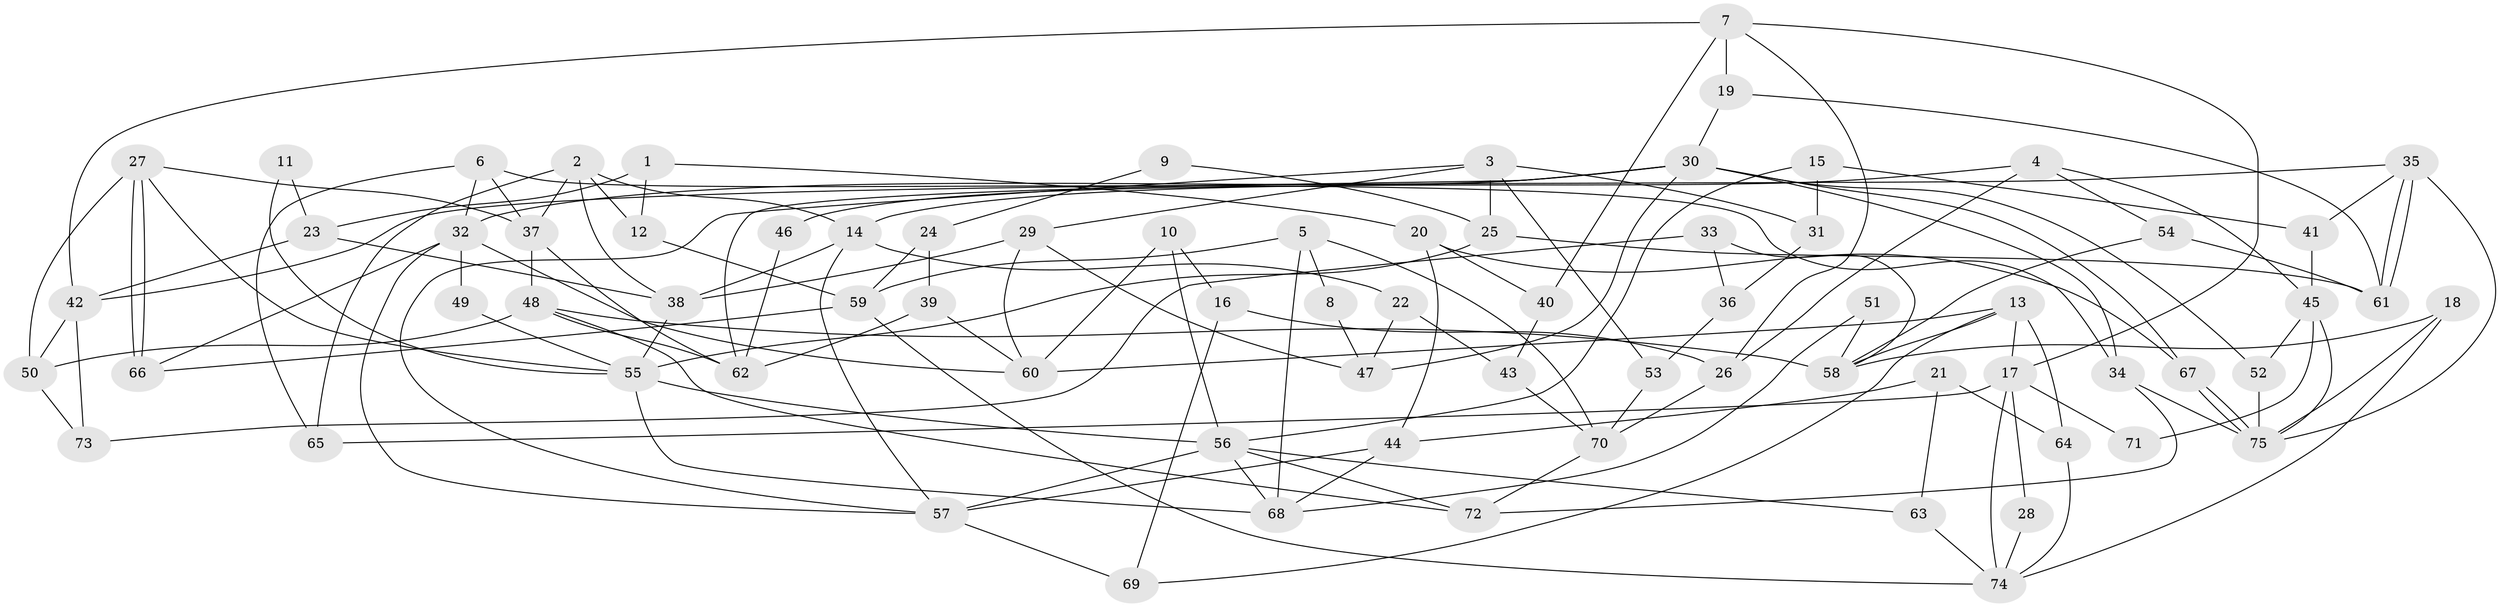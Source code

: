 // coarse degree distribution, {3: 0.1702127659574468, 6: 0.1276595744680851, 5: 0.2127659574468085, 7: 0.19148936170212766, 2: 0.0851063829787234, 4: 0.1276595744680851, 8: 0.06382978723404255, 1: 0.02127659574468085}
// Generated by graph-tools (version 1.1) at 2025/24/03/03/25 07:24:03]
// undirected, 75 vertices, 150 edges
graph export_dot {
graph [start="1"]
  node [color=gray90,style=filled];
  1;
  2;
  3;
  4;
  5;
  6;
  7;
  8;
  9;
  10;
  11;
  12;
  13;
  14;
  15;
  16;
  17;
  18;
  19;
  20;
  21;
  22;
  23;
  24;
  25;
  26;
  27;
  28;
  29;
  30;
  31;
  32;
  33;
  34;
  35;
  36;
  37;
  38;
  39;
  40;
  41;
  42;
  43;
  44;
  45;
  46;
  47;
  48;
  49;
  50;
  51;
  52;
  53;
  54;
  55;
  56;
  57;
  58;
  59;
  60;
  61;
  62;
  63;
  64;
  65;
  66;
  67;
  68;
  69;
  70;
  71;
  72;
  73;
  74;
  75;
  1 -- 12;
  1 -- 23;
  1 -- 20;
  2 -- 38;
  2 -- 14;
  2 -- 12;
  2 -- 37;
  2 -- 65;
  3 -- 29;
  3 -- 53;
  3 -- 25;
  3 -- 31;
  3 -- 57;
  4 -- 26;
  4 -- 45;
  4 -- 14;
  4 -- 54;
  5 -- 68;
  5 -- 59;
  5 -- 8;
  5 -- 70;
  6 -- 34;
  6 -- 37;
  6 -- 32;
  6 -- 65;
  7 -- 40;
  7 -- 19;
  7 -- 17;
  7 -- 26;
  7 -- 42;
  8 -- 47;
  9 -- 25;
  9 -- 24;
  10 -- 56;
  10 -- 60;
  10 -- 16;
  11 -- 23;
  11 -- 55;
  12 -- 59;
  13 -- 17;
  13 -- 69;
  13 -- 58;
  13 -- 60;
  13 -- 64;
  14 -- 57;
  14 -- 22;
  14 -- 38;
  15 -- 56;
  15 -- 41;
  15 -- 31;
  16 -- 26;
  16 -- 69;
  17 -- 65;
  17 -- 28;
  17 -- 71;
  17 -- 74;
  18 -- 74;
  18 -- 58;
  18 -- 75;
  19 -- 30;
  19 -- 61;
  20 -- 67;
  20 -- 40;
  20 -- 44;
  21 -- 44;
  21 -- 63;
  21 -- 64;
  22 -- 47;
  22 -- 43;
  23 -- 38;
  23 -- 42;
  24 -- 39;
  24 -- 59;
  25 -- 55;
  25 -- 61;
  26 -- 70;
  27 -- 66;
  27 -- 66;
  27 -- 37;
  27 -- 50;
  27 -- 55;
  28 -- 74;
  29 -- 38;
  29 -- 60;
  29 -- 47;
  30 -- 32;
  30 -- 62;
  30 -- 34;
  30 -- 46;
  30 -- 47;
  30 -- 52;
  30 -- 67;
  31 -- 36;
  32 -- 57;
  32 -- 49;
  32 -- 60;
  32 -- 66;
  33 -- 73;
  33 -- 58;
  33 -- 36;
  34 -- 75;
  34 -- 72;
  35 -- 75;
  35 -- 61;
  35 -- 61;
  35 -- 41;
  35 -- 42;
  36 -- 53;
  37 -- 48;
  37 -- 62;
  38 -- 55;
  39 -- 60;
  39 -- 62;
  40 -- 43;
  41 -- 45;
  42 -- 50;
  42 -- 73;
  43 -- 70;
  44 -- 57;
  44 -- 68;
  45 -- 75;
  45 -- 52;
  45 -- 71;
  46 -- 62;
  48 -- 50;
  48 -- 58;
  48 -- 62;
  48 -- 72;
  49 -- 55;
  50 -- 73;
  51 -- 58;
  51 -- 68;
  52 -- 75;
  53 -- 70;
  54 -- 61;
  54 -- 58;
  55 -- 68;
  55 -- 56;
  56 -- 72;
  56 -- 57;
  56 -- 63;
  56 -- 68;
  57 -- 69;
  59 -- 74;
  59 -- 66;
  63 -- 74;
  64 -- 74;
  67 -- 75;
  67 -- 75;
  70 -- 72;
}
